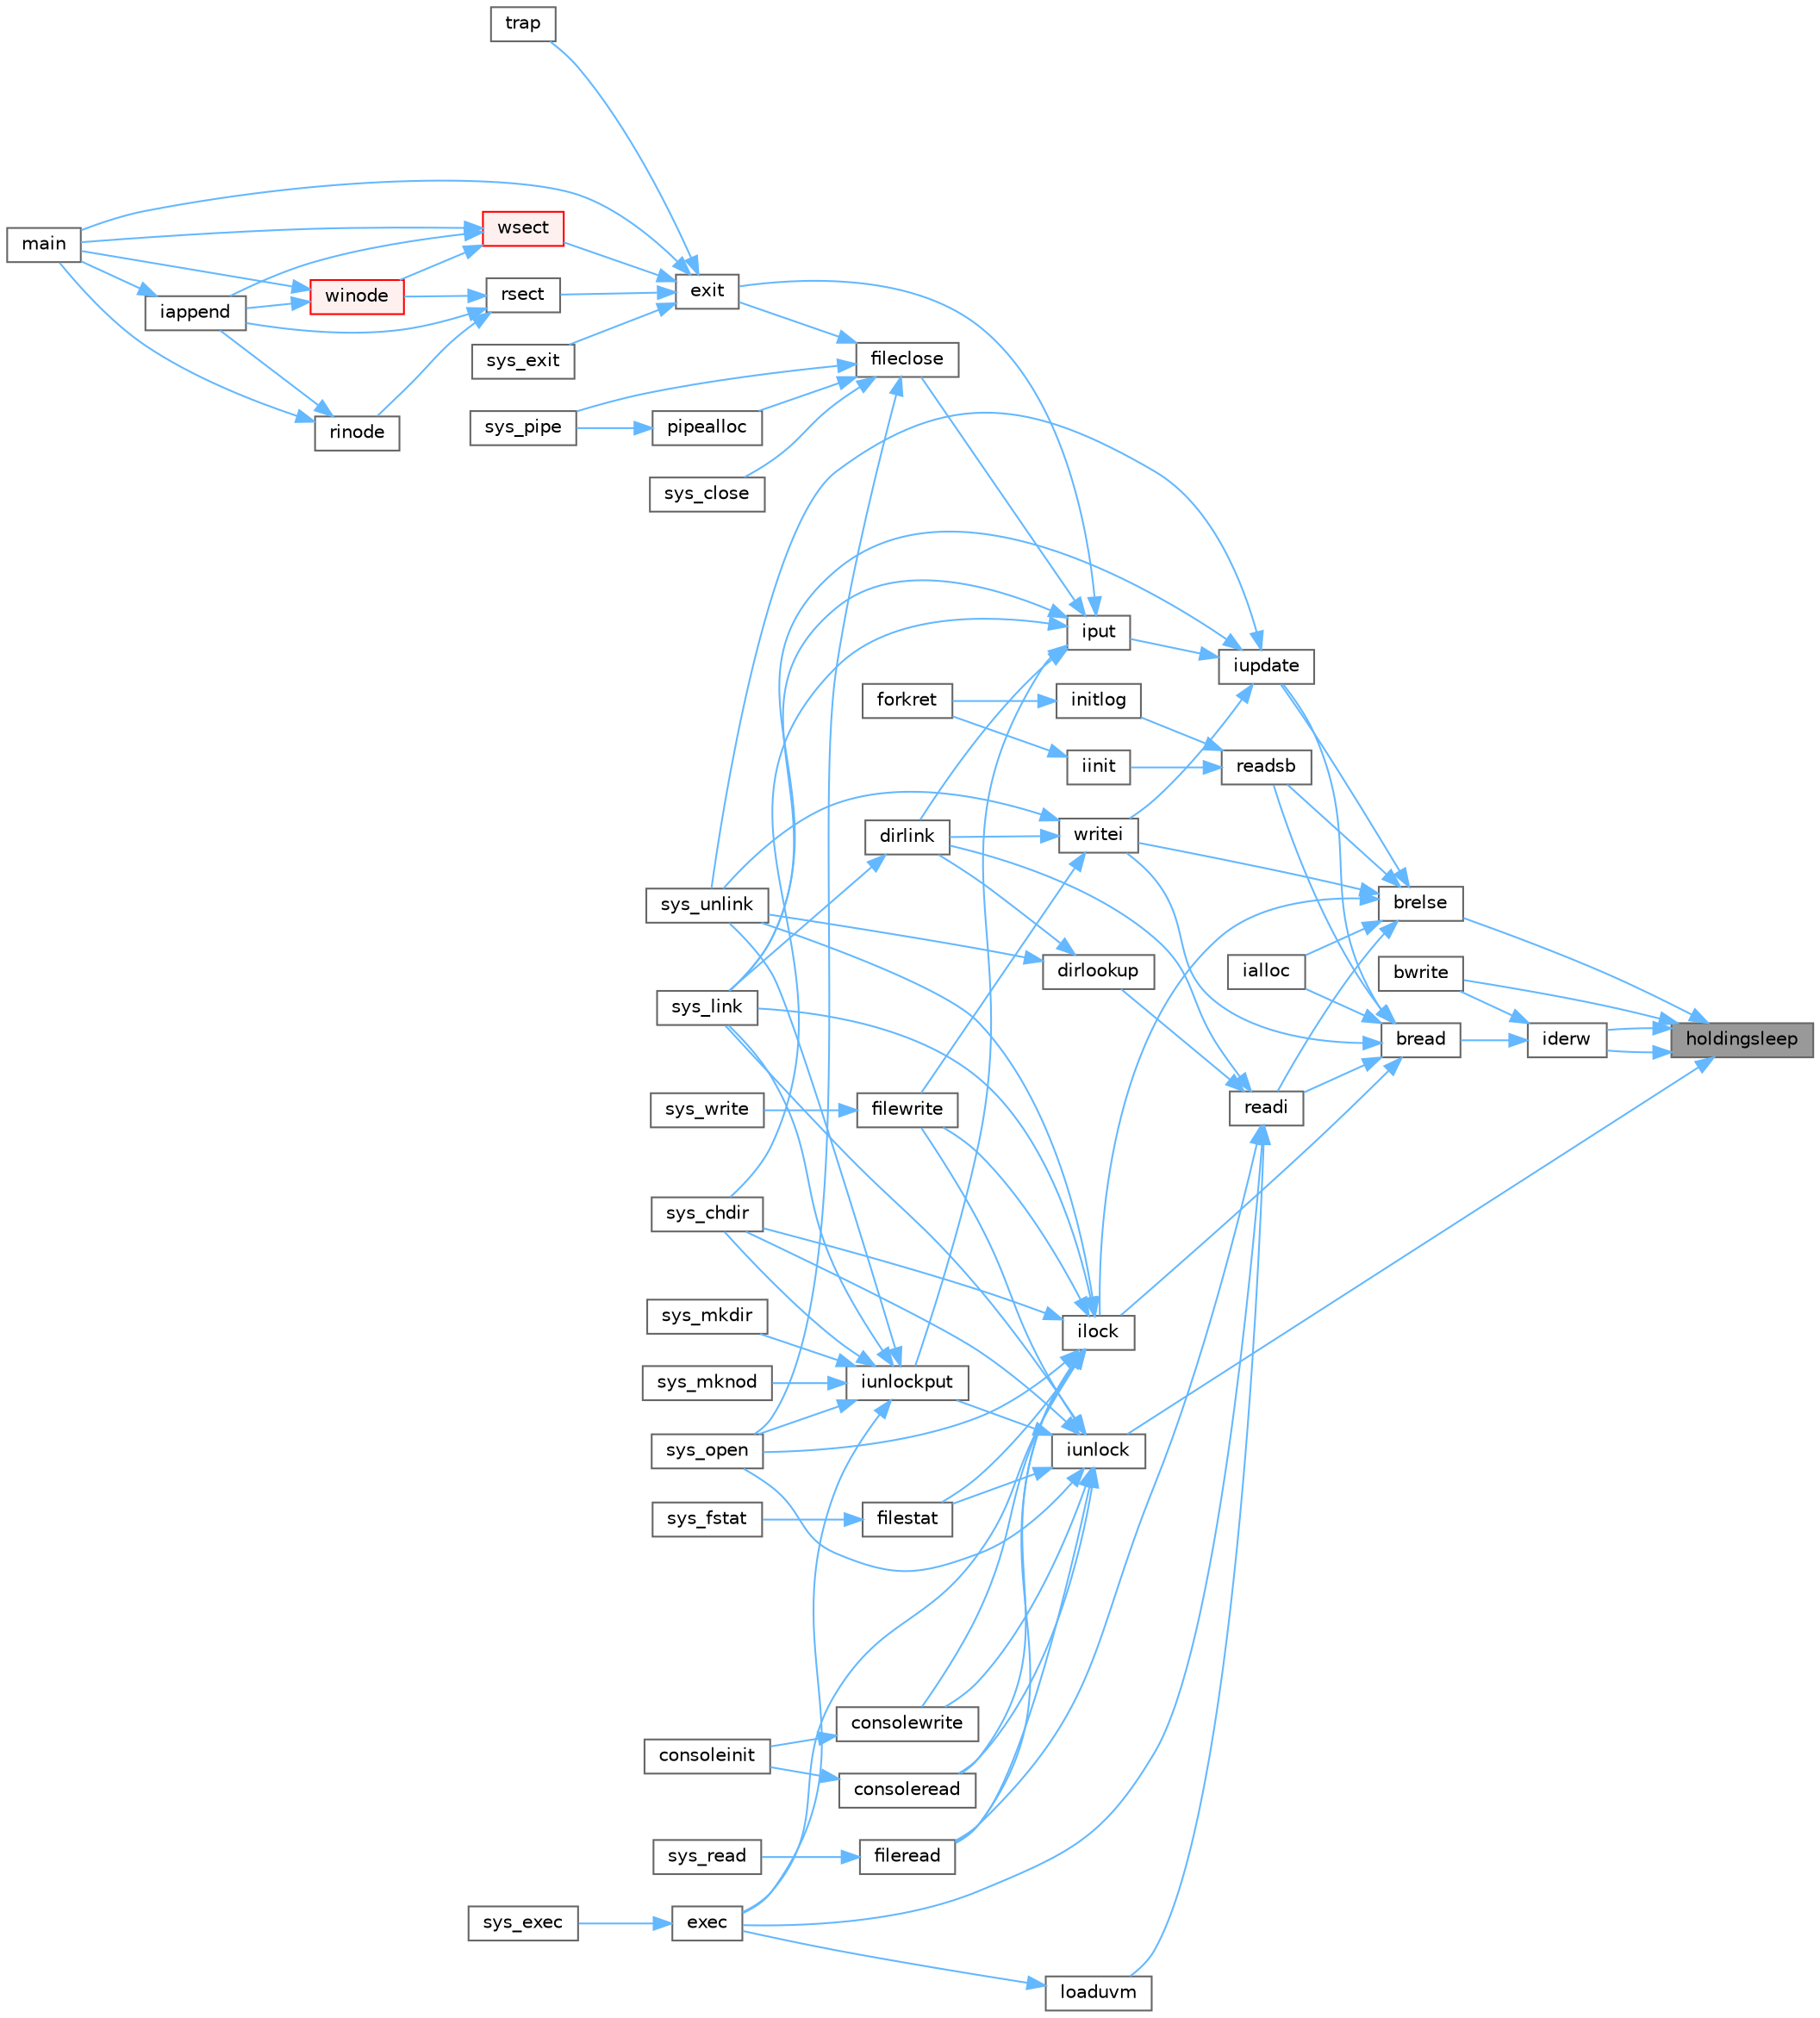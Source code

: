digraph "holdingsleep"
{
 // LATEX_PDF_SIZE
  bgcolor="transparent";
  edge [fontname=Helvetica,fontsize=10,labelfontname=Helvetica,labelfontsize=10];
  node [fontname=Helvetica,fontsize=10,shape=box,height=0.2,width=0.4];
  rankdir="RL";
  Node1 [id="Node000001",label="holdingsleep",height=0.2,width=0.4,color="gray40", fillcolor="grey60", style="filled", fontcolor="black",tooltip=" "];
  Node1 -> Node2 [id="edge100_Node000001_Node000002",dir="back",color="steelblue1",style="solid",tooltip=" "];
  Node2 [id="Node000002",label="brelse",height=0.2,width=0.4,color="grey40", fillcolor="white", style="filled",URL="$dc/de6/bio_8c.html#ab5335aeb503731104314321a78a6d727",tooltip=" "];
  Node2 -> Node3 [id="edge101_Node000002_Node000003",dir="back",color="steelblue1",style="solid",tooltip=" "];
  Node3 [id="Node000003",label="ialloc",height=0.2,width=0.4,color="grey40", fillcolor="white", style="filled",URL="$d2/d5a/fs_8c.html#af95049367381647bc9487af49724b869",tooltip=" "];
  Node2 -> Node4 [id="edge102_Node000002_Node000004",dir="back",color="steelblue1",style="solid",tooltip=" "];
  Node4 [id="Node000004",label="ilock",height=0.2,width=0.4,color="grey40", fillcolor="white", style="filled",URL="$d2/d5a/fs_8c.html#aed28187406d84a3aa71f10c6235a03ec",tooltip=" "];
  Node4 -> Node5 [id="edge103_Node000004_Node000005",dir="back",color="steelblue1",style="solid",tooltip=" "];
  Node5 [id="Node000005",label="consoleread",height=0.2,width=0.4,color="grey40", fillcolor="white", style="filled",URL="$d0/d56/console_8c.html#a28ac85a90987662e306ca8efbfe16074",tooltip=" "];
  Node5 -> Node6 [id="edge104_Node000005_Node000006",dir="back",color="steelblue1",style="solid",tooltip=" "];
  Node6 [id="Node000006",label="consoleinit",height=0.2,width=0.4,color="grey40", fillcolor="white", style="filled",URL="$d0/d56/console_8c.html#ab508ff0f4db26fe35cd25fa648f9ee75",tooltip=" "];
  Node4 -> Node7 [id="edge105_Node000004_Node000007",dir="back",color="steelblue1",style="solid",tooltip=" "];
  Node7 [id="Node000007",label="consolewrite",height=0.2,width=0.4,color="grey40", fillcolor="white", style="filled",URL="$d0/d56/console_8c.html#a6af7eb39268127d389792cec37785666",tooltip=" "];
  Node7 -> Node6 [id="edge106_Node000007_Node000006",dir="back",color="steelblue1",style="solid",tooltip=" "];
  Node4 -> Node8 [id="edge107_Node000004_Node000008",dir="back",color="steelblue1",style="solid",tooltip=" "];
  Node8 [id="Node000008",label="exec",height=0.2,width=0.4,color="grey40", fillcolor="white", style="filled",URL="$df/dc9/exec_8c.html#ace32454ed0d37834dcb1cb4f8b727e6e",tooltip=" "];
  Node8 -> Node9 [id="edge108_Node000008_Node000009",dir="back",color="steelblue1",style="solid",tooltip=" "];
  Node9 [id="Node000009",label="sys_exec",height=0.2,width=0.4,color="grey40", fillcolor="white", style="filled",URL="$d1/d14/sysfile_8c.html#aeaa813ddeb6a5fac3c45714c7351c526",tooltip=" "];
  Node4 -> Node10 [id="edge109_Node000004_Node000010",dir="back",color="steelblue1",style="solid",tooltip=" "];
  Node10 [id="Node000010",label="fileread",height=0.2,width=0.4,color="grey40", fillcolor="white", style="filled",URL="$d6/d13/file_8c.html#a1dc8c87c7e48bdaaf98e9c7047928f29",tooltip=" "];
  Node10 -> Node11 [id="edge110_Node000010_Node000011",dir="back",color="steelblue1",style="solid",tooltip=" "];
  Node11 [id="Node000011",label="sys_read",height=0.2,width=0.4,color="grey40", fillcolor="white", style="filled",URL="$d1/d14/sysfile_8c.html#a54bf714d9e898cbdcbc061b280bbfae0",tooltip=" "];
  Node4 -> Node12 [id="edge111_Node000004_Node000012",dir="back",color="steelblue1",style="solid",tooltip=" "];
  Node12 [id="Node000012",label="filestat",height=0.2,width=0.4,color="grey40", fillcolor="white", style="filled",URL="$d6/d13/file_8c.html#afff8e849fa54dea2a5a27dbb97474607",tooltip=" "];
  Node12 -> Node13 [id="edge112_Node000012_Node000013",dir="back",color="steelblue1",style="solid",tooltip=" "];
  Node13 [id="Node000013",label="sys_fstat",height=0.2,width=0.4,color="grey40", fillcolor="white", style="filled",URL="$d1/d14/sysfile_8c.html#ac243c8f20f5fb2e3e257b5007af2c204",tooltip=" "];
  Node4 -> Node14 [id="edge113_Node000004_Node000014",dir="back",color="steelblue1",style="solid",tooltip=" "];
  Node14 [id="Node000014",label="filewrite",height=0.2,width=0.4,color="grey40", fillcolor="white", style="filled",URL="$d6/d13/file_8c.html#ab8de757a0a9f58dcc6511ea5e46ebb88",tooltip=" "];
  Node14 -> Node15 [id="edge114_Node000014_Node000015",dir="back",color="steelblue1",style="solid",tooltip=" "];
  Node15 [id="Node000015",label="sys_write",height=0.2,width=0.4,color="grey40", fillcolor="white", style="filled",URL="$d1/d14/sysfile_8c.html#a687d939a9e4792af15db96f2c2f34378",tooltip=" "];
  Node4 -> Node16 [id="edge115_Node000004_Node000016",dir="back",color="steelblue1",style="solid",tooltip=" "];
  Node16 [id="Node000016",label="sys_chdir",height=0.2,width=0.4,color="grey40", fillcolor="white", style="filled",URL="$d1/d14/sysfile_8c.html#ad1c5f8693cb35b9605fee09eebdda640",tooltip=" "];
  Node4 -> Node17 [id="edge116_Node000004_Node000017",dir="back",color="steelblue1",style="solid",tooltip=" "];
  Node17 [id="Node000017",label="sys_link",height=0.2,width=0.4,color="grey40", fillcolor="white", style="filled",URL="$d1/d14/sysfile_8c.html#a759600870314007ac558871239122fb7",tooltip=" "];
  Node4 -> Node18 [id="edge117_Node000004_Node000018",dir="back",color="steelblue1",style="solid",tooltip=" "];
  Node18 [id="Node000018",label="sys_open",height=0.2,width=0.4,color="grey40", fillcolor="white", style="filled",URL="$d1/d14/sysfile_8c.html#a74e45efc661ca17c068bc283b3842e6d",tooltip=" "];
  Node4 -> Node19 [id="edge118_Node000004_Node000019",dir="back",color="steelblue1",style="solid",tooltip=" "];
  Node19 [id="Node000019",label="sys_unlink",height=0.2,width=0.4,color="grey40", fillcolor="white", style="filled",URL="$d1/d14/sysfile_8c.html#ae1e58ee11d41f643929520d8c1640da7",tooltip=" "];
  Node2 -> Node20 [id="edge119_Node000002_Node000020",dir="back",color="steelblue1",style="solid",tooltip=" "];
  Node20 [id="Node000020",label="iupdate",height=0.2,width=0.4,color="grey40", fillcolor="white", style="filled",URL="$d2/d5a/fs_8c.html#a7220afa8e5f4bea540eb95879ea7df6e",tooltip=" "];
  Node20 -> Node21 [id="edge120_Node000020_Node000021",dir="back",color="steelblue1",style="solid",tooltip=" "];
  Node21 [id="Node000021",label="iput",height=0.2,width=0.4,color="grey40", fillcolor="white", style="filled",URL="$d2/d5a/fs_8c.html#ab3c447f135c68e4c3c1f8d5866f6e77b",tooltip=" "];
  Node21 -> Node22 [id="edge121_Node000021_Node000022",dir="back",color="steelblue1",style="solid",tooltip=" "];
  Node22 [id="Node000022",label="dirlink",height=0.2,width=0.4,color="grey40", fillcolor="white", style="filled",URL="$d2/d5a/fs_8c.html#a69a135a0e8a06d9f306d77ebc0c1f7a0",tooltip=" "];
  Node22 -> Node17 [id="edge122_Node000022_Node000017",dir="back",color="steelblue1",style="solid",tooltip=" "];
  Node21 -> Node23 [id="edge123_Node000021_Node000023",dir="back",color="steelblue1",style="solid",tooltip=" "];
  Node23 [id="Node000023",label="exit",height=0.2,width=0.4,color="grey40", fillcolor="white", style="filled",URL="$d3/dda/proc_8c.html#aaf98ef7cdde3a0dfb2e49919de3298b1",tooltip=" "];
  Node23 -> Node24 [id="edge124_Node000023_Node000024",dir="back",color="steelblue1",style="solid",tooltip=" "];
  Node24 [id="Node000024",label="main",height=0.2,width=0.4,color="grey40", fillcolor="white", style="filled",URL="$d7/d1f/mkfs_8c.html#a0ddf1224851353fc92bfbff6f499fa97",tooltip=" "];
  Node23 -> Node25 [id="edge125_Node000023_Node000025",dir="back",color="steelblue1",style="solid",tooltip=" "];
  Node25 [id="Node000025",label="rsect",height=0.2,width=0.4,color="grey40", fillcolor="white", style="filled",URL="$d7/d1f/mkfs_8c.html#a22ea835ad23cd716a962f30e4882ee80",tooltip=" "];
  Node25 -> Node26 [id="edge126_Node000025_Node000026",dir="back",color="steelblue1",style="solid",tooltip=" "];
  Node26 [id="Node000026",label="iappend",height=0.2,width=0.4,color="grey40", fillcolor="white", style="filled",URL="$d7/d1f/mkfs_8c.html#a268b61616f575ff072f5bb34c83e02e9",tooltip=" "];
  Node26 -> Node24 [id="edge127_Node000026_Node000024",dir="back",color="steelblue1",style="solid",tooltip=" "];
  Node25 -> Node27 [id="edge128_Node000025_Node000027",dir="back",color="steelblue1",style="solid",tooltip=" "];
  Node27 [id="Node000027",label="rinode",height=0.2,width=0.4,color="grey40", fillcolor="white", style="filled",URL="$d7/d1f/mkfs_8c.html#a3b6cb1258a963010211a8e5ddf99defe",tooltip=" "];
  Node27 -> Node26 [id="edge129_Node000027_Node000026",dir="back",color="steelblue1",style="solid",tooltip=" "];
  Node27 -> Node24 [id="edge130_Node000027_Node000024",dir="back",color="steelblue1",style="solid",tooltip=" "];
  Node25 -> Node28 [id="edge131_Node000025_Node000028",dir="back",color="steelblue1",style="solid",tooltip=" "];
  Node28 [id="Node000028",label="winode",height=0.2,width=0.4,color="red", fillcolor="#FFF0F0", style="filled",URL="$d7/d1f/mkfs_8c.html#a2540c48cea7dc865909cfb3f8450a887",tooltip=" "];
  Node28 -> Node26 [id="edge132_Node000028_Node000026",dir="back",color="steelblue1",style="solid",tooltip=" "];
  Node28 -> Node24 [id="edge133_Node000028_Node000024",dir="back",color="steelblue1",style="solid",tooltip=" "];
  Node23 -> Node30 [id="edge134_Node000023_Node000030",dir="back",color="steelblue1",style="solid",tooltip=" "];
  Node30 [id="Node000030",label="sys_exit",height=0.2,width=0.4,color="grey40", fillcolor="white", style="filled",URL="$dd/d35/sysproc_8c.html#aee72faa31a0c32b410aba558ef1d59f2",tooltip=" "];
  Node23 -> Node31 [id="edge135_Node000023_Node000031",dir="back",color="steelblue1",style="solid",tooltip=" "];
  Node31 [id="Node000031",label="trap",height=0.2,width=0.4,color="grey40", fillcolor="white", style="filled",URL="$dc/d6f/trap_8c.html#a372d166e36c086c91e5f5d81e5fead3a",tooltip=" "];
  Node23 -> Node32 [id="edge136_Node000023_Node000032",dir="back",color="steelblue1",style="solid",tooltip=" "];
  Node32 [id="Node000032",label="wsect",height=0.2,width=0.4,color="red", fillcolor="#FFF0F0", style="filled",URL="$d7/d1f/mkfs_8c.html#ac62d827d836d1807e4d6f365f32348bb",tooltip=" "];
  Node32 -> Node26 [id="edge137_Node000032_Node000026",dir="back",color="steelblue1",style="solid",tooltip=" "];
  Node32 -> Node24 [id="edge138_Node000032_Node000024",dir="back",color="steelblue1",style="solid",tooltip=" "];
  Node32 -> Node28 [id="edge139_Node000032_Node000028",dir="back",color="steelblue1",style="solid",tooltip=" "];
  Node21 -> Node34 [id="edge140_Node000021_Node000034",dir="back",color="steelblue1",style="solid",tooltip=" "];
  Node34 [id="Node000034",label="fileclose",height=0.2,width=0.4,color="grey40", fillcolor="white", style="filled",URL="$d6/d13/file_8c.html#ae557c81ab89c24219146144bb6adaa2c",tooltip=" "];
  Node34 -> Node23 [id="edge141_Node000034_Node000023",dir="back",color="steelblue1",style="solid",tooltip=" "];
  Node34 -> Node35 [id="edge142_Node000034_Node000035",dir="back",color="steelblue1",style="solid",tooltip=" "];
  Node35 [id="Node000035",label="pipealloc",height=0.2,width=0.4,color="grey40", fillcolor="white", style="filled",URL="$d1/d47/pipe_8c.html#a9d6f0c526148e6002b6776619c7563e6",tooltip=" "];
  Node35 -> Node36 [id="edge143_Node000035_Node000036",dir="back",color="steelblue1",style="solid",tooltip=" "];
  Node36 [id="Node000036",label="sys_pipe",height=0.2,width=0.4,color="grey40", fillcolor="white", style="filled",URL="$d1/d14/sysfile_8c.html#a9a70db941def46ec25939e6c2d30e399",tooltip=" "];
  Node34 -> Node37 [id="edge144_Node000034_Node000037",dir="back",color="steelblue1",style="solid",tooltip=" "];
  Node37 [id="Node000037",label="sys_close",height=0.2,width=0.4,color="grey40", fillcolor="white", style="filled",URL="$d1/d14/sysfile_8c.html#a32945488fd39bc405757177b37cd2250",tooltip=" "];
  Node34 -> Node18 [id="edge145_Node000034_Node000018",dir="back",color="steelblue1",style="solid",tooltip=" "];
  Node34 -> Node36 [id="edge146_Node000034_Node000036",dir="back",color="steelblue1",style="solid",tooltip=" "];
  Node21 -> Node38 [id="edge147_Node000021_Node000038",dir="back",color="steelblue1",style="solid",tooltip=" "];
  Node38 [id="Node000038",label="iunlockput",height=0.2,width=0.4,color="grey40", fillcolor="white", style="filled",URL="$d2/d5a/fs_8c.html#a207b3008bae35596c55ec7c4fc6875eb",tooltip=" "];
  Node38 -> Node8 [id="edge148_Node000038_Node000008",dir="back",color="steelblue1",style="solid",tooltip=" "];
  Node38 -> Node16 [id="edge149_Node000038_Node000016",dir="back",color="steelblue1",style="solid",tooltip=" "];
  Node38 -> Node17 [id="edge150_Node000038_Node000017",dir="back",color="steelblue1",style="solid",tooltip=" "];
  Node38 -> Node39 [id="edge151_Node000038_Node000039",dir="back",color="steelblue1",style="solid",tooltip=" "];
  Node39 [id="Node000039",label="sys_mkdir",height=0.2,width=0.4,color="grey40", fillcolor="white", style="filled",URL="$d1/d14/sysfile_8c.html#a057e5bce2de7a87ebfd2dc33967bca4a",tooltip=" "];
  Node38 -> Node40 [id="edge152_Node000038_Node000040",dir="back",color="steelblue1",style="solid",tooltip=" "];
  Node40 [id="Node000040",label="sys_mknod",height=0.2,width=0.4,color="grey40", fillcolor="white", style="filled",URL="$d1/d14/sysfile_8c.html#a25697aa3d828b5878d38170d724adb27",tooltip=" "];
  Node38 -> Node18 [id="edge153_Node000038_Node000018",dir="back",color="steelblue1",style="solid",tooltip=" "];
  Node38 -> Node19 [id="edge154_Node000038_Node000019",dir="back",color="steelblue1",style="solid",tooltip=" "];
  Node21 -> Node16 [id="edge155_Node000021_Node000016",dir="back",color="steelblue1",style="solid",tooltip=" "];
  Node21 -> Node17 [id="edge156_Node000021_Node000017",dir="back",color="steelblue1",style="solid",tooltip=" "];
  Node20 -> Node17 [id="edge157_Node000020_Node000017",dir="back",color="steelblue1",style="solid",tooltip=" "];
  Node20 -> Node19 [id="edge158_Node000020_Node000019",dir="back",color="steelblue1",style="solid",tooltip=" "];
  Node20 -> Node41 [id="edge159_Node000020_Node000041",dir="back",color="steelblue1",style="solid",tooltip=" "];
  Node41 [id="Node000041",label="writei",height=0.2,width=0.4,color="grey40", fillcolor="white", style="filled",URL="$d2/d5a/fs_8c.html#a15858f4d8a4cc1def3d84d03c312836b",tooltip=" "];
  Node41 -> Node22 [id="edge160_Node000041_Node000022",dir="back",color="steelblue1",style="solid",tooltip=" "];
  Node41 -> Node14 [id="edge161_Node000041_Node000014",dir="back",color="steelblue1",style="solid",tooltip=" "];
  Node41 -> Node19 [id="edge162_Node000041_Node000019",dir="back",color="steelblue1",style="solid",tooltip=" "];
  Node2 -> Node42 [id="edge163_Node000002_Node000042",dir="back",color="steelblue1",style="solid",tooltip=" "];
  Node42 [id="Node000042",label="readi",height=0.2,width=0.4,color="grey40", fillcolor="white", style="filled",URL="$d2/d5a/fs_8c.html#a3aba1fa9f6789d09356aec5b96d91fa8",tooltip=" "];
  Node42 -> Node22 [id="edge164_Node000042_Node000022",dir="back",color="steelblue1",style="solid",tooltip=" "];
  Node42 -> Node43 [id="edge165_Node000042_Node000043",dir="back",color="steelblue1",style="solid",tooltip=" "];
  Node43 [id="Node000043",label="dirlookup",height=0.2,width=0.4,color="grey40", fillcolor="white", style="filled",URL="$d2/d5a/fs_8c.html#a5341068f021beac8cf0032b97d231e6f",tooltip=" "];
  Node43 -> Node22 [id="edge166_Node000043_Node000022",dir="back",color="steelblue1",style="solid",tooltip=" "];
  Node43 -> Node19 [id="edge167_Node000043_Node000019",dir="back",color="steelblue1",style="solid",tooltip=" "];
  Node42 -> Node8 [id="edge168_Node000042_Node000008",dir="back",color="steelblue1",style="solid",tooltip=" "];
  Node42 -> Node10 [id="edge169_Node000042_Node000010",dir="back",color="steelblue1",style="solid",tooltip=" "];
  Node42 -> Node44 [id="edge170_Node000042_Node000044",dir="back",color="steelblue1",style="solid",tooltip=" "];
  Node44 [id="Node000044",label="loaduvm",height=0.2,width=0.4,color="grey40", fillcolor="white", style="filled",URL="$de/de9/vm_8c.html#a201acc8337a2893268b61ea5a1ee0d53",tooltip=" "];
  Node44 -> Node8 [id="edge171_Node000044_Node000008",dir="back",color="steelblue1",style="solid",tooltip=" "];
  Node2 -> Node45 [id="edge172_Node000002_Node000045",dir="back",color="steelblue1",style="solid",tooltip=" "];
  Node45 [id="Node000045",label="readsb",height=0.2,width=0.4,color="grey40", fillcolor="white", style="filled",URL="$d2/d5a/fs_8c.html#aff0080b2133027be2e525ca088b40e78",tooltip=" "];
  Node45 -> Node46 [id="edge173_Node000045_Node000046",dir="back",color="steelblue1",style="solid",tooltip=" "];
  Node46 [id="Node000046",label="iinit",height=0.2,width=0.4,color="grey40", fillcolor="white", style="filled",URL="$d2/d5a/fs_8c.html#a301761a27cf266e0bad483272fb31a3c",tooltip=" "];
  Node46 -> Node47 [id="edge174_Node000046_Node000047",dir="back",color="steelblue1",style="solid",tooltip=" "];
  Node47 [id="Node000047",label="forkret",height=0.2,width=0.4,color="grey40", fillcolor="white", style="filled",URL="$d3/dda/proc_8c.html#a11c5d62d28e8121e75235d361158156e",tooltip=" "];
  Node45 -> Node48 [id="edge175_Node000045_Node000048",dir="back",color="steelblue1",style="solid",tooltip=" "];
  Node48 [id="Node000048",label="initlog",height=0.2,width=0.4,color="grey40", fillcolor="white", style="filled",URL="$d7/df8/log_8c.html#ad5e79aaefb91f41b9ef6aeae7ecf4708",tooltip=" "];
  Node48 -> Node47 [id="edge176_Node000048_Node000047",dir="back",color="steelblue1",style="solid",tooltip=" "];
  Node2 -> Node41 [id="edge177_Node000002_Node000041",dir="back",color="steelblue1",style="solid",tooltip=" "];
  Node1 -> Node49 [id="edge178_Node000001_Node000049",dir="back",color="steelblue1",style="solid",tooltip=" "];
  Node49 [id="Node000049",label="bwrite",height=0.2,width=0.4,color="grey40", fillcolor="white", style="filled",URL="$dc/de6/bio_8c.html#a63c899c13b176ddf80064d32225e1298",tooltip=" "];
  Node1 -> Node50 [id="edge179_Node000001_Node000050",dir="back",color="steelblue1",style="solid",tooltip=" "];
  Node50 [id="Node000050",label="iderw",height=0.2,width=0.4,color="grey40", fillcolor="white", style="filled",URL="$da/d9b/memide_8c.html#a7f36b008f02088c86f76e98e05b55af5",tooltip=" "];
  Node50 -> Node51 [id="edge180_Node000050_Node000051",dir="back",color="steelblue1",style="solid",tooltip=" "];
  Node51 [id="Node000051",label="bread",height=0.2,width=0.4,color="grey40", fillcolor="white", style="filled",URL="$dc/de6/bio_8c.html#a30b8d2ef2300ed8e3d879a428fe39898",tooltip=" "];
  Node51 -> Node3 [id="edge181_Node000051_Node000003",dir="back",color="steelblue1",style="solid",tooltip=" "];
  Node51 -> Node4 [id="edge182_Node000051_Node000004",dir="back",color="steelblue1",style="solid",tooltip=" "];
  Node51 -> Node20 [id="edge183_Node000051_Node000020",dir="back",color="steelblue1",style="solid",tooltip=" "];
  Node51 -> Node42 [id="edge184_Node000051_Node000042",dir="back",color="steelblue1",style="solid",tooltip=" "];
  Node51 -> Node45 [id="edge185_Node000051_Node000045",dir="back",color="steelblue1",style="solid",tooltip=" "];
  Node51 -> Node41 [id="edge186_Node000051_Node000041",dir="back",color="steelblue1",style="solid",tooltip=" "];
  Node50 -> Node49 [id="edge187_Node000050_Node000049",dir="back",color="steelblue1",style="solid",tooltip=" "];
  Node1 -> Node50 [id="edge188_Node000001_Node000050",dir="back",color="steelblue1",style="solid",tooltip=" "];
  Node1 -> Node52 [id="edge189_Node000001_Node000052",dir="back",color="steelblue1",style="solid",tooltip=" "];
  Node52 [id="Node000052",label="iunlock",height=0.2,width=0.4,color="grey40", fillcolor="white", style="filled",URL="$d2/d5a/fs_8c.html#ae4e29916219b9293b37f9c34220694fe",tooltip=" "];
  Node52 -> Node5 [id="edge190_Node000052_Node000005",dir="back",color="steelblue1",style="solid",tooltip=" "];
  Node52 -> Node7 [id="edge191_Node000052_Node000007",dir="back",color="steelblue1",style="solid",tooltip=" "];
  Node52 -> Node10 [id="edge192_Node000052_Node000010",dir="back",color="steelblue1",style="solid",tooltip=" "];
  Node52 -> Node12 [id="edge193_Node000052_Node000012",dir="back",color="steelblue1",style="solid",tooltip=" "];
  Node52 -> Node14 [id="edge194_Node000052_Node000014",dir="back",color="steelblue1",style="solid",tooltip=" "];
  Node52 -> Node38 [id="edge195_Node000052_Node000038",dir="back",color="steelblue1",style="solid",tooltip=" "];
  Node52 -> Node16 [id="edge196_Node000052_Node000016",dir="back",color="steelblue1",style="solid",tooltip=" "];
  Node52 -> Node17 [id="edge197_Node000052_Node000017",dir="back",color="steelblue1",style="solid",tooltip=" "];
  Node52 -> Node18 [id="edge198_Node000052_Node000018",dir="back",color="steelblue1",style="solid",tooltip=" "];
}
